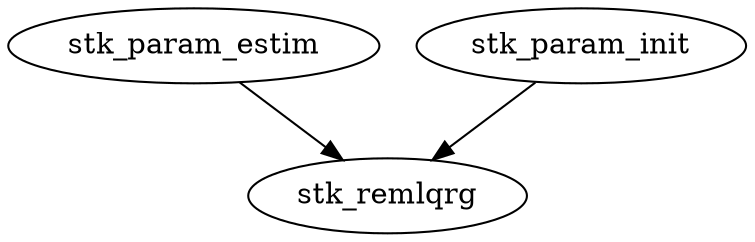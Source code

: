 /* Created by mdot for Matlab */
digraph m2html {
  stk_param_estim -> stk_remlqrg;
  stk_param_init -> stk_remlqrg;

  stk_param_estim [URL="stk_param_estim.html"];
  stk_param_init [URL="stk_param_init.html"];
  stk_remlqrg [URL="stk_remlqrg.html"];
}